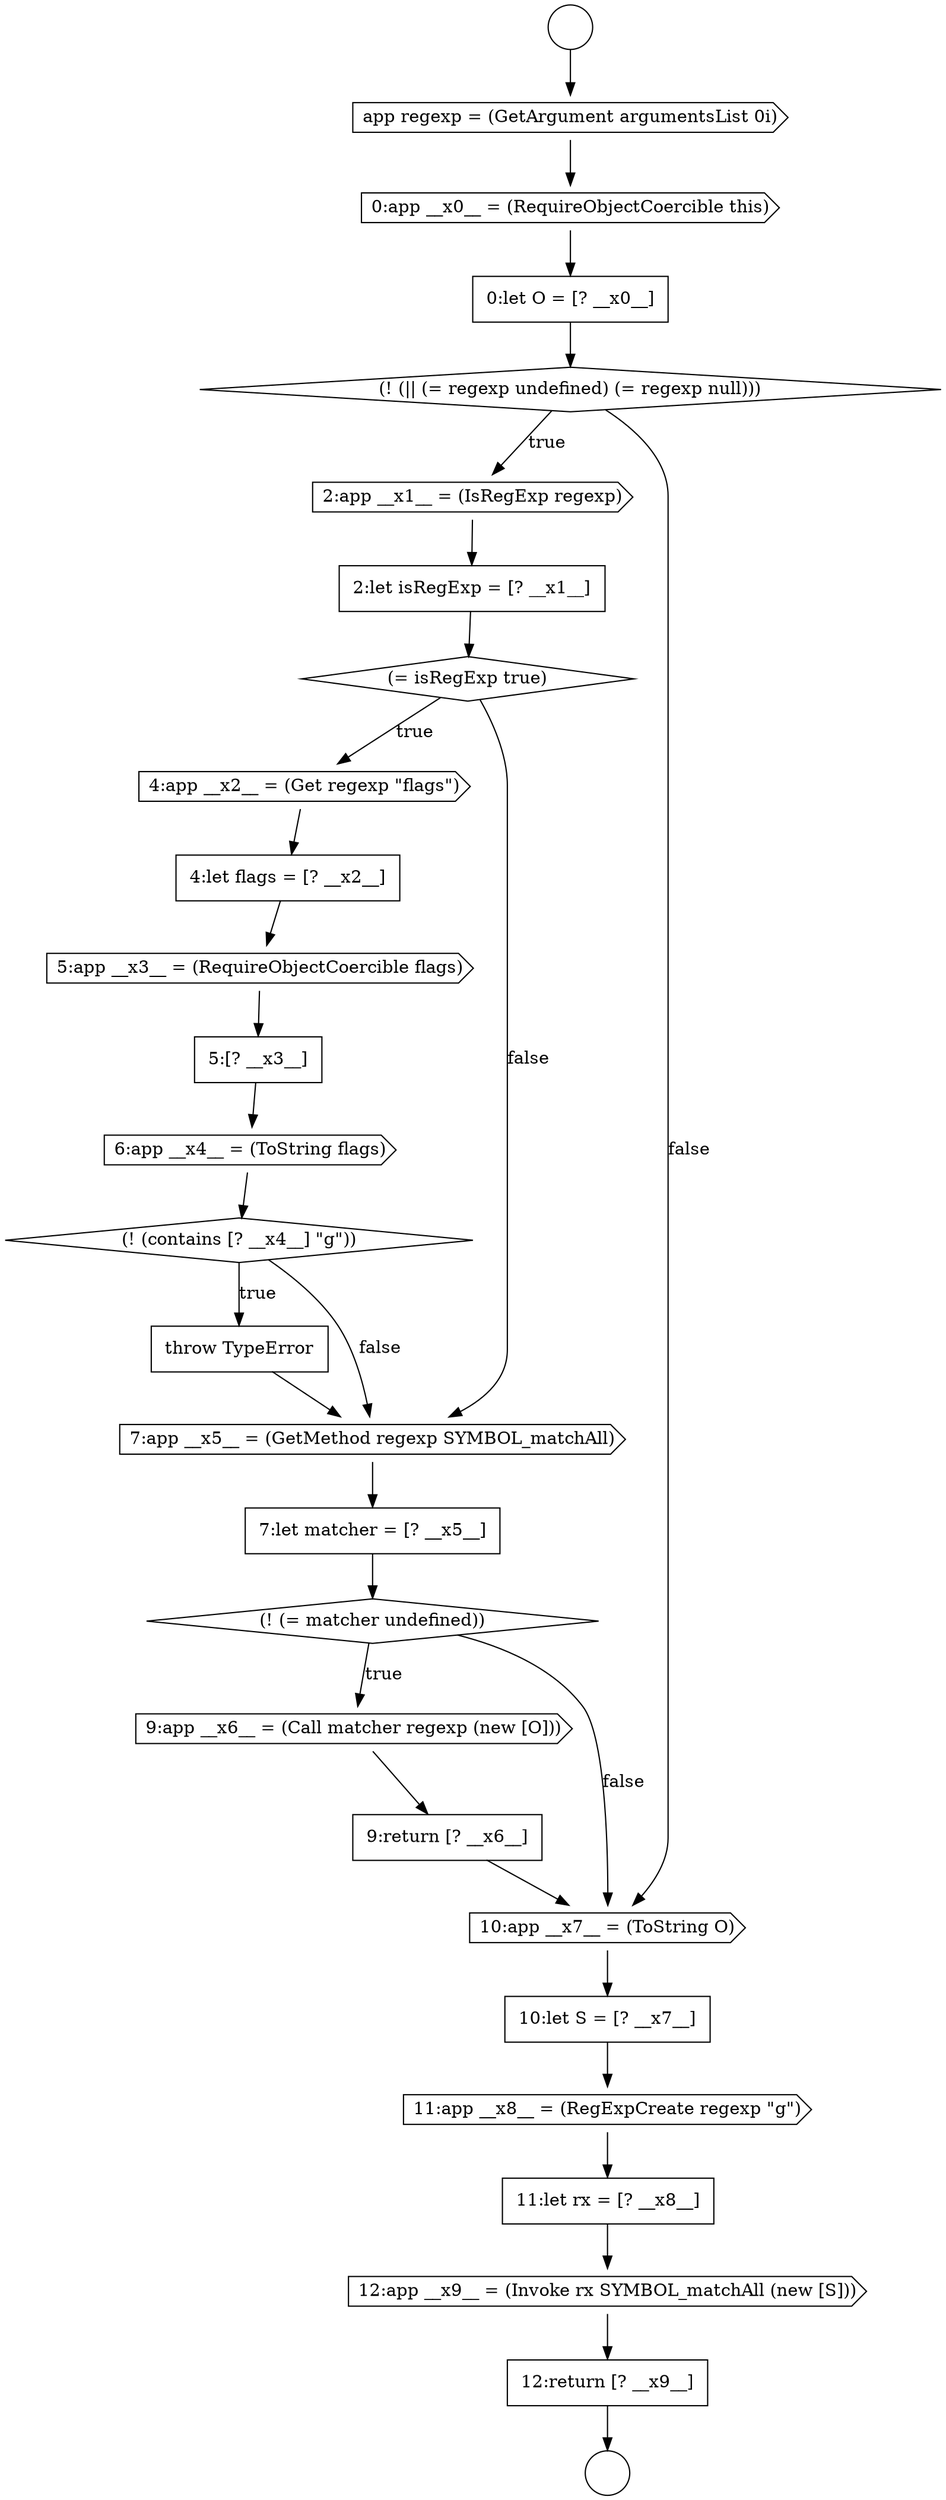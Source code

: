 digraph {
  node14139 [shape=none, margin=0, label=<<font color="black">
    <table border="0" cellborder="1" cellspacing="0" cellpadding="10">
      <tr><td align="left">7:let matcher = [? __x5__]</td></tr>
    </table>
  </font>> color="black" fillcolor="white" style=filled]
  node14124 [shape=cds, label=<<font color="black">app regexp = (GetArgument argumentsList 0i)</font>> color="black" fillcolor="white" style=filled]
  node14132 [shape=none, margin=0, label=<<font color="black">
    <table border="0" cellborder="1" cellspacing="0" cellpadding="10">
      <tr><td align="left">4:let flags = [? __x2__]</td></tr>
    </table>
  </font>> color="black" fillcolor="white" style=filled]
  node14128 [shape=cds, label=<<font color="black">2:app __x1__ = (IsRegExp regexp)</font>> color="black" fillcolor="white" style=filled]
  node14135 [shape=cds, label=<<font color="black">6:app __x4__ = (ToString flags)</font>> color="black" fillcolor="white" style=filled]
  node14147 [shape=cds, label=<<font color="black">12:app __x9__ = (Invoke rx SYMBOL_matchAll (new [S]))</font>> color="black" fillcolor="white" style=filled]
  node14146 [shape=none, margin=0, label=<<font color="black">
    <table border="0" cellborder="1" cellspacing="0" cellpadding="10">
      <tr><td align="left">11:let rx = [? __x8__]</td></tr>
    </table>
  </font>> color="black" fillcolor="white" style=filled]
  node14126 [shape=none, margin=0, label=<<font color="black">
    <table border="0" cellborder="1" cellspacing="0" cellpadding="10">
      <tr><td align="left">0:let O = [? __x0__]</td></tr>
    </table>
  </font>> color="black" fillcolor="white" style=filled]
  node14133 [shape=cds, label=<<font color="black">5:app __x3__ = (RequireObjectCoercible flags)</font>> color="black" fillcolor="white" style=filled]
  node14127 [shape=diamond, label=<<font color="black">(! (|| (= regexp undefined) (= regexp null)))</font>> color="black" fillcolor="white" style=filled]
  node14129 [shape=none, margin=0, label=<<font color="black">
    <table border="0" cellborder="1" cellspacing="0" cellpadding="10">
      <tr><td align="left">2:let isRegExp = [? __x1__]</td></tr>
    </table>
  </font>> color="black" fillcolor="white" style=filled]
  node14136 [shape=diamond, label=<<font color="black">(! (contains [? __x4__] &quot;g&quot;))</font>> color="black" fillcolor="white" style=filled]
  node14141 [shape=cds, label=<<font color="black">9:app __x6__ = (Call matcher regexp (new [O]))</font>> color="black" fillcolor="white" style=filled]
  node14142 [shape=none, margin=0, label=<<font color="black">
    <table border="0" cellborder="1" cellspacing="0" cellpadding="10">
      <tr><td align="left">9:return [? __x6__]</td></tr>
    </table>
  </font>> color="black" fillcolor="white" style=filled]
  node14131 [shape=cds, label=<<font color="black">4:app __x2__ = (Get regexp &quot;flags&quot;)</font>> color="black" fillcolor="white" style=filled]
  node14148 [shape=none, margin=0, label=<<font color="black">
    <table border="0" cellborder="1" cellspacing="0" cellpadding="10">
      <tr><td align="left">12:return [? __x9__]</td></tr>
    </table>
  </font>> color="black" fillcolor="white" style=filled]
  node14125 [shape=cds, label=<<font color="black">0:app __x0__ = (RequireObjectCoercible this)</font>> color="black" fillcolor="white" style=filled]
  node14144 [shape=none, margin=0, label=<<font color="black">
    <table border="0" cellborder="1" cellspacing="0" cellpadding="10">
      <tr><td align="left">10:let S = [? __x7__]</td></tr>
    </table>
  </font>> color="black" fillcolor="white" style=filled]
  node14134 [shape=none, margin=0, label=<<font color="black">
    <table border="0" cellborder="1" cellspacing="0" cellpadding="10">
      <tr><td align="left">5:[? __x3__]</td></tr>
    </table>
  </font>> color="black" fillcolor="white" style=filled]
  node14122 [shape=circle label=" " color="black" fillcolor="white" style=filled]
  node14137 [shape=none, margin=0, label=<<font color="black">
    <table border="0" cellborder="1" cellspacing="0" cellpadding="10">
      <tr><td align="left">throw TypeError</td></tr>
    </table>
  </font>> color="black" fillcolor="white" style=filled]
  node14130 [shape=diamond, label=<<font color="black">(= isRegExp true)</font>> color="black" fillcolor="white" style=filled]
  node14143 [shape=cds, label=<<font color="black">10:app __x7__ = (ToString O)</font>> color="black" fillcolor="white" style=filled]
  node14145 [shape=cds, label=<<font color="black">11:app __x8__ = (RegExpCreate regexp &quot;g&quot;)</font>> color="black" fillcolor="white" style=filled]
  node14123 [shape=circle label=" " color="black" fillcolor="white" style=filled]
  node14138 [shape=cds, label=<<font color="black">7:app __x5__ = (GetMethod regexp SYMBOL_matchAll)</font>> color="black" fillcolor="white" style=filled]
  node14140 [shape=diamond, label=<<font color="black">(! (= matcher undefined))</font>> color="black" fillcolor="white" style=filled]
  node14129 -> node14130 [ color="black"]
  node14136 -> node14137 [label=<<font color="black">true</font>> color="black"]
  node14136 -> node14138 [label=<<font color="black">false</font>> color="black"]
  node14133 -> node14134 [ color="black"]
  node14132 -> node14133 [ color="black"]
  node14140 -> node14141 [label=<<font color="black">true</font>> color="black"]
  node14140 -> node14143 [label=<<font color="black">false</font>> color="black"]
  node14142 -> node14143 [ color="black"]
  node14127 -> node14128 [label=<<font color="black">true</font>> color="black"]
  node14127 -> node14143 [label=<<font color="black">false</font>> color="black"]
  node14143 -> node14144 [ color="black"]
  node14124 -> node14125 [ color="black"]
  node14144 -> node14145 [ color="black"]
  node14128 -> node14129 [ color="black"]
  node14137 -> node14138 [ color="black"]
  node14122 -> node14124 [ color="black"]
  node14141 -> node14142 [ color="black"]
  node14147 -> node14148 [ color="black"]
  node14135 -> node14136 [ color="black"]
  node14130 -> node14131 [label=<<font color="black">true</font>> color="black"]
  node14130 -> node14138 [label=<<font color="black">false</font>> color="black"]
  node14125 -> node14126 [ color="black"]
  node14126 -> node14127 [ color="black"]
  node14138 -> node14139 [ color="black"]
  node14146 -> node14147 [ color="black"]
  node14134 -> node14135 [ color="black"]
  node14139 -> node14140 [ color="black"]
  node14145 -> node14146 [ color="black"]
  node14131 -> node14132 [ color="black"]
  node14148 -> node14123 [ color="black"]
}
